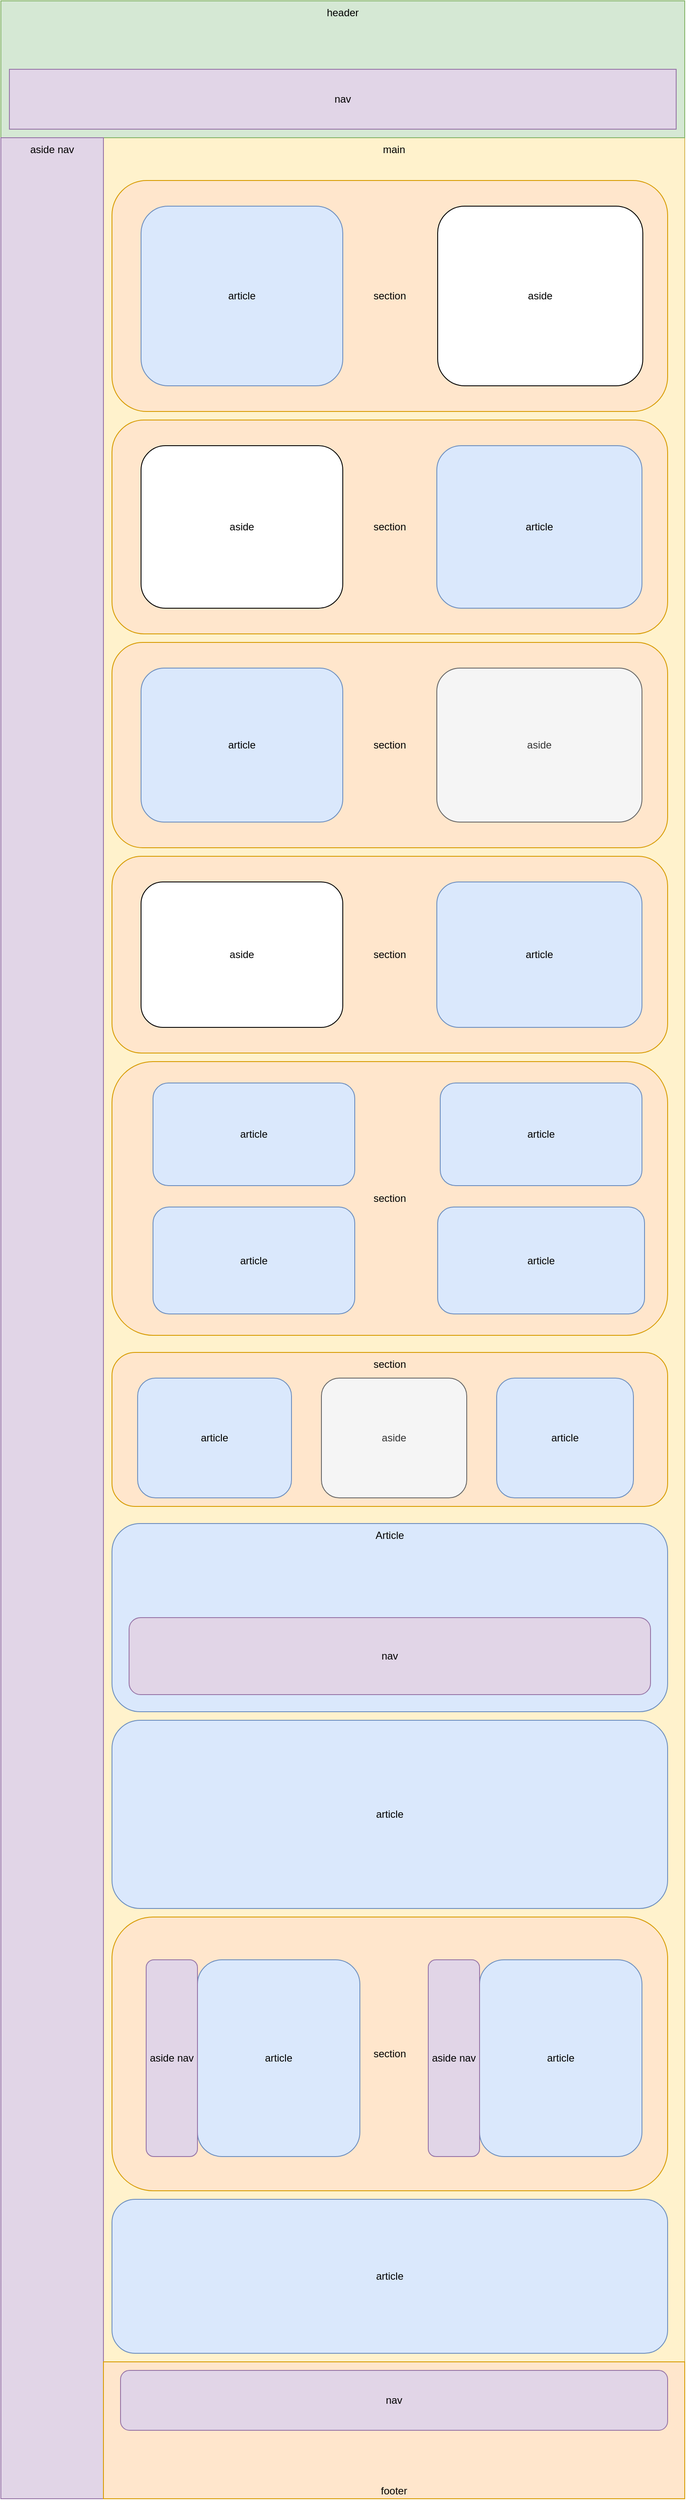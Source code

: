 <mxfile version="13.7.7" type="github">
  <diagram id="1pve7G_Nw9EV43bGC_KO" name="Page-1">
    <mxGraphModel dx="1422" dy="1932" grid="1" gridSize="10" guides="1" tooltips="1" connect="1" arrows="1" fold="1" page="1" pageScale="1" pageWidth="827" pageHeight="1169" math="0" shadow="0">
      <root>
        <mxCell id="0" />
        <mxCell id="1" parent="0" />
        <mxCell id="Edys33FGykN4HNRYdyJ1-45" value="main" style="rounded=0;whiteSpace=wrap;html=1;fillColor=#fff2cc;strokeColor=#d6b656;verticalAlign=top;" vertex="1" parent="1">
          <mxGeometry x="120" y="-640" width="680" height="2600" as="geometry" />
        </mxCell>
        <mxCell id="Edys33FGykN4HNRYdyJ1-51" value="section" style="rounded=1;whiteSpace=wrap;html=1;fillColor=#ffe6cc;strokeColor=#d79b00;" vertex="1" parent="1">
          <mxGeometry x="130" y="-590" width="650" height="270" as="geometry" />
        </mxCell>
        <mxCell id="Edys33FGykN4HNRYdyJ1-42" value="header" style="rounded=0;whiteSpace=wrap;html=1;fillColor=#d5e8d4;strokeColor=#82b366;verticalAlign=top;" vertex="1" parent="1">
          <mxGeometry y="-800" width="800" height="160" as="geometry" />
        </mxCell>
        <mxCell id="Edys33FGykN4HNRYdyJ1-43" value="aside nav" style="rounded=0;whiteSpace=wrap;html=1;fillColor=#e1d5e7;strokeColor=#9673a6;verticalAlign=top;" vertex="1" parent="1">
          <mxGeometry y="-640" width="120" height="2760" as="geometry" />
        </mxCell>
        <mxCell id="Edys33FGykN4HNRYdyJ1-44" value="nav" style="rounded=0;whiteSpace=wrap;html=1;fillColor=#e1d5e7;strokeColor=#9673a6;" vertex="1" parent="1">
          <mxGeometry x="10" y="-720" width="780" height="70" as="geometry" />
        </mxCell>
        <mxCell id="Edys33FGykN4HNRYdyJ1-46" value="footer" style="rounded=0;whiteSpace=wrap;html=1;fillColor=#ffe6cc;strokeColor=#d79b00;verticalAlign=bottom;" vertex="1" parent="1">
          <mxGeometry x="120" y="1960" width="680" height="160" as="geometry" />
        </mxCell>
        <mxCell id="Edys33FGykN4HNRYdyJ1-48" value="aside" style="rounded=1;whiteSpace=wrap;html=1;" vertex="1" parent="1">
          <mxGeometry x="511" y="-560" width="240" height="210" as="geometry" />
        </mxCell>
        <mxCell id="Edys33FGykN4HNRYdyJ1-49" value="article" style="rounded=1;whiteSpace=wrap;html=1;fillColor=#dae8fc;strokeColor=#6c8ebf;" vertex="1" parent="1">
          <mxGeometry x="164" y="-560" width="236" height="210" as="geometry" />
        </mxCell>
        <mxCell id="Edys33FGykN4HNRYdyJ1-52" value="section" style="rounded=1;whiteSpace=wrap;html=1;fillColor=#ffe6cc;strokeColor=#d79b00;" vertex="1" parent="1">
          <mxGeometry x="130" y="-310" width="650" height="250" as="geometry" />
        </mxCell>
        <mxCell id="Edys33FGykN4HNRYdyJ1-53" value="aside" style="rounded=1;whiteSpace=wrap;html=1;" vertex="1" parent="1">
          <mxGeometry x="164" y="-280" width="236" height="190" as="geometry" />
        </mxCell>
        <mxCell id="Edys33FGykN4HNRYdyJ1-54" value="article" style="rounded=1;whiteSpace=wrap;html=1;fillColor=#dae8fc;strokeColor=#6c8ebf;" vertex="1" parent="1">
          <mxGeometry x="510" y="-280" width="240" height="190" as="geometry" />
        </mxCell>
        <mxCell id="Edys33FGykN4HNRYdyJ1-57" value="section" style="rounded=1;whiteSpace=wrap;html=1;fillColor=#ffe6cc;strokeColor=#d79b00;" vertex="1" parent="1">
          <mxGeometry x="130" y="-50" width="650" height="240" as="geometry" />
        </mxCell>
        <mxCell id="Edys33FGykN4HNRYdyJ1-58" value="article" style="rounded=1;whiteSpace=wrap;html=1;fillColor=#dae8fc;strokeColor=#6c8ebf;" vertex="1" parent="1">
          <mxGeometry x="164" y="-20" width="236" height="180" as="geometry" />
        </mxCell>
        <mxCell id="Edys33FGykN4HNRYdyJ1-59" value="aside" style="rounded=1;whiteSpace=wrap;html=1;fillColor=#f5f5f5;strokeColor=#666666;fontColor=#333333;" vertex="1" parent="1">
          <mxGeometry x="510" y="-20" width="240" height="180" as="geometry" />
        </mxCell>
        <mxCell id="Edys33FGykN4HNRYdyJ1-60" value="section" style="rounded=1;whiteSpace=wrap;html=1;fillColor=#ffe6cc;strokeColor=#d79b00;" vertex="1" parent="1">
          <mxGeometry x="130" y="200" width="650" height="230" as="geometry" />
        </mxCell>
        <mxCell id="Edys33FGykN4HNRYdyJ1-61" value="aside" style="rounded=1;whiteSpace=wrap;html=1;" vertex="1" parent="1">
          <mxGeometry x="164" y="230" width="236" height="170" as="geometry" />
        </mxCell>
        <mxCell id="Edys33FGykN4HNRYdyJ1-62" value="article" style="rounded=1;whiteSpace=wrap;html=1;fillColor=#dae8fc;strokeColor=#6c8ebf;" vertex="1" parent="1">
          <mxGeometry x="510" y="230" width="240" height="170" as="geometry" />
        </mxCell>
        <mxCell id="Edys33FGykN4HNRYdyJ1-63" value="section" style="rounded=1;whiteSpace=wrap;html=1;fillColor=#ffe6cc;strokeColor=#d79b00;" vertex="1" parent="1">
          <mxGeometry x="130" y="440" width="650" height="320" as="geometry" />
        </mxCell>
        <mxCell id="Edys33FGykN4HNRYdyJ1-64" value="article" style="rounded=1;whiteSpace=wrap;html=1;fillColor=#dae8fc;strokeColor=#6c8ebf;" vertex="1" parent="1">
          <mxGeometry x="178" y="465" width="236" height="120" as="geometry" />
        </mxCell>
        <mxCell id="Edys33FGykN4HNRYdyJ1-65" value="article" style="rounded=1;whiteSpace=wrap;html=1;fillColor=#dae8fc;strokeColor=#6c8ebf;" vertex="1" parent="1">
          <mxGeometry x="514" y="465" width="236" height="120" as="geometry" />
        </mxCell>
        <mxCell id="Edys33FGykN4HNRYdyJ1-66" value="article" style="rounded=1;whiteSpace=wrap;html=1;fillColor=#dae8fc;strokeColor=#6c8ebf;" vertex="1" parent="1">
          <mxGeometry x="178" y="610" width="236" height="125" as="geometry" />
        </mxCell>
        <mxCell id="Edys33FGykN4HNRYdyJ1-67" value="article" style="rounded=1;whiteSpace=wrap;html=1;fillColor=#dae8fc;strokeColor=#6c8ebf;" vertex="1" parent="1">
          <mxGeometry x="511" y="610" width="242" height="125" as="geometry" />
        </mxCell>
        <mxCell id="Edys33FGykN4HNRYdyJ1-68" value="section" style="rounded=1;whiteSpace=wrap;html=1;fillColor=#ffe6cc;strokeColor=#d79b00;verticalAlign=top;" vertex="1" parent="1">
          <mxGeometry x="130" y="780" width="650" height="180" as="geometry" />
        </mxCell>
        <mxCell id="Edys33FGykN4HNRYdyJ1-69" value="article" style="rounded=1;whiteSpace=wrap;html=1;fillColor=#dae8fc;strokeColor=#6c8ebf;" vertex="1" parent="1">
          <mxGeometry x="160" y="810" width="180" height="140" as="geometry" />
        </mxCell>
        <mxCell id="Edys33FGykN4HNRYdyJ1-70" value="article" style="rounded=1;whiteSpace=wrap;html=1;fillColor=#dae8fc;strokeColor=#6c8ebf;" vertex="1" parent="1">
          <mxGeometry x="580" y="810" width="160" height="140" as="geometry" />
        </mxCell>
        <mxCell id="Edys33FGykN4HNRYdyJ1-71" value="aside" style="rounded=1;whiteSpace=wrap;html=1;fillColor=#f5f5f5;strokeColor=#666666;fontColor=#333333;" vertex="1" parent="1">
          <mxGeometry x="375" y="810" width="170" height="140" as="geometry" />
        </mxCell>
        <mxCell id="Edys33FGykN4HNRYdyJ1-72" value="Article" style="rounded=1;whiteSpace=wrap;html=1;fillColor=#dae8fc;strokeColor=#6c8ebf;verticalAlign=top;" vertex="1" parent="1">
          <mxGeometry x="130" y="980" width="650" height="220" as="geometry" />
        </mxCell>
        <mxCell id="Edys33FGykN4HNRYdyJ1-73" value="article" style="rounded=1;whiteSpace=wrap;html=1;fillColor=#dae8fc;strokeColor=#6c8ebf;" vertex="1" parent="1">
          <mxGeometry x="130" y="1210" width="650" height="220" as="geometry" />
        </mxCell>
        <mxCell id="Edys33FGykN4HNRYdyJ1-74" value="nav" style="rounded=1;whiteSpace=wrap;html=1;fillColor=#e1d5e7;strokeColor=#9673a6;" vertex="1" parent="1">
          <mxGeometry x="150" y="1090" width="610" height="90" as="geometry" />
        </mxCell>
        <mxCell id="Edys33FGykN4HNRYdyJ1-75" value="section" style="rounded=1;whiteSpace=wrap;html=1;fillColor=#ffe6cc;strokeColor=#d79b00;" vertex="1" parent="1">
          <mxGeometry x="130" y="1440" width="650" height="320" as="geometry" />
        </mxCell>
        <mxCell id="Edys33FGykN4HNRYdyJ1-76" value="article" style="rounded=1;whiteSpace=wrap;html=1;fillColor=#dae8fc;strokeColor=#6c8ebf;" vertex="1" parent="1">
          <mxGeometry x="230" y="1490" width="190" height="230" as="geometry" />
        </mxCell>
        <mxCell id="Edys33FGykN4HNRYdyJ1-77" value="article" style="rounded=1;whiteSpace=wrap;html=1;fillColor=#dae8fc;strokeColor=#6c8ebf;" vertex="1" parent="1">
          <mxGeometry x="560" y="1490" width="190" height="230" as="geometry" />
        </mxCell>
        <mxCell id="Edys33FGykN4HNRYdyJ1-78" value="aside nav" style="rounded=1;whiteSpace=wrap;html=1;fillColor=#e1d5e7;strokeColor=#9673a6;" vertex="1" parent="1">
          <mxGeometry x="500" y="1490" width="60" height="230" as="geometry" />
        </mxCell>
        <mxCell id="Edys33FGykN4HNRYdyJ1-79" value="aside nav" style="rounded=1;whiteSpace=wrap;html=1;fillColor=#e1d5e7;strokeColor=#9673a6;" vertex="1" parent="1">
          <mxGeometry x="170" y="1490" width="60" height="230" as="geometry" />
        </mxCell>
        <mxCell id="Edys33FGykN4HNRYdyJ1-80" value="nav" style="rounded=1;whiteSpace=wrap;html=1;fillColor=#e1d5e7;strokeColor=#9673a6;" vertex="1" parent="1">
          <mxGeometry x="140" y="1970" width="640" height="70" as="geometry" />
        </mxCell>
        <mxCell id="Edys33FGykN4HNRYdyJ1-81" value="article" style="rounded=1;whiteSpace=wrap;html=1;fillColor=#dae8fc;strokeColor=#6c8ebf;" vertex="1" parent="1">
          <mxGeometry x="130" y="1770" width="650" height="180" as="geometry" />
        </mxCell>
      </root>
    </mxGraphModel>
  </diagram>
</mxfile>
